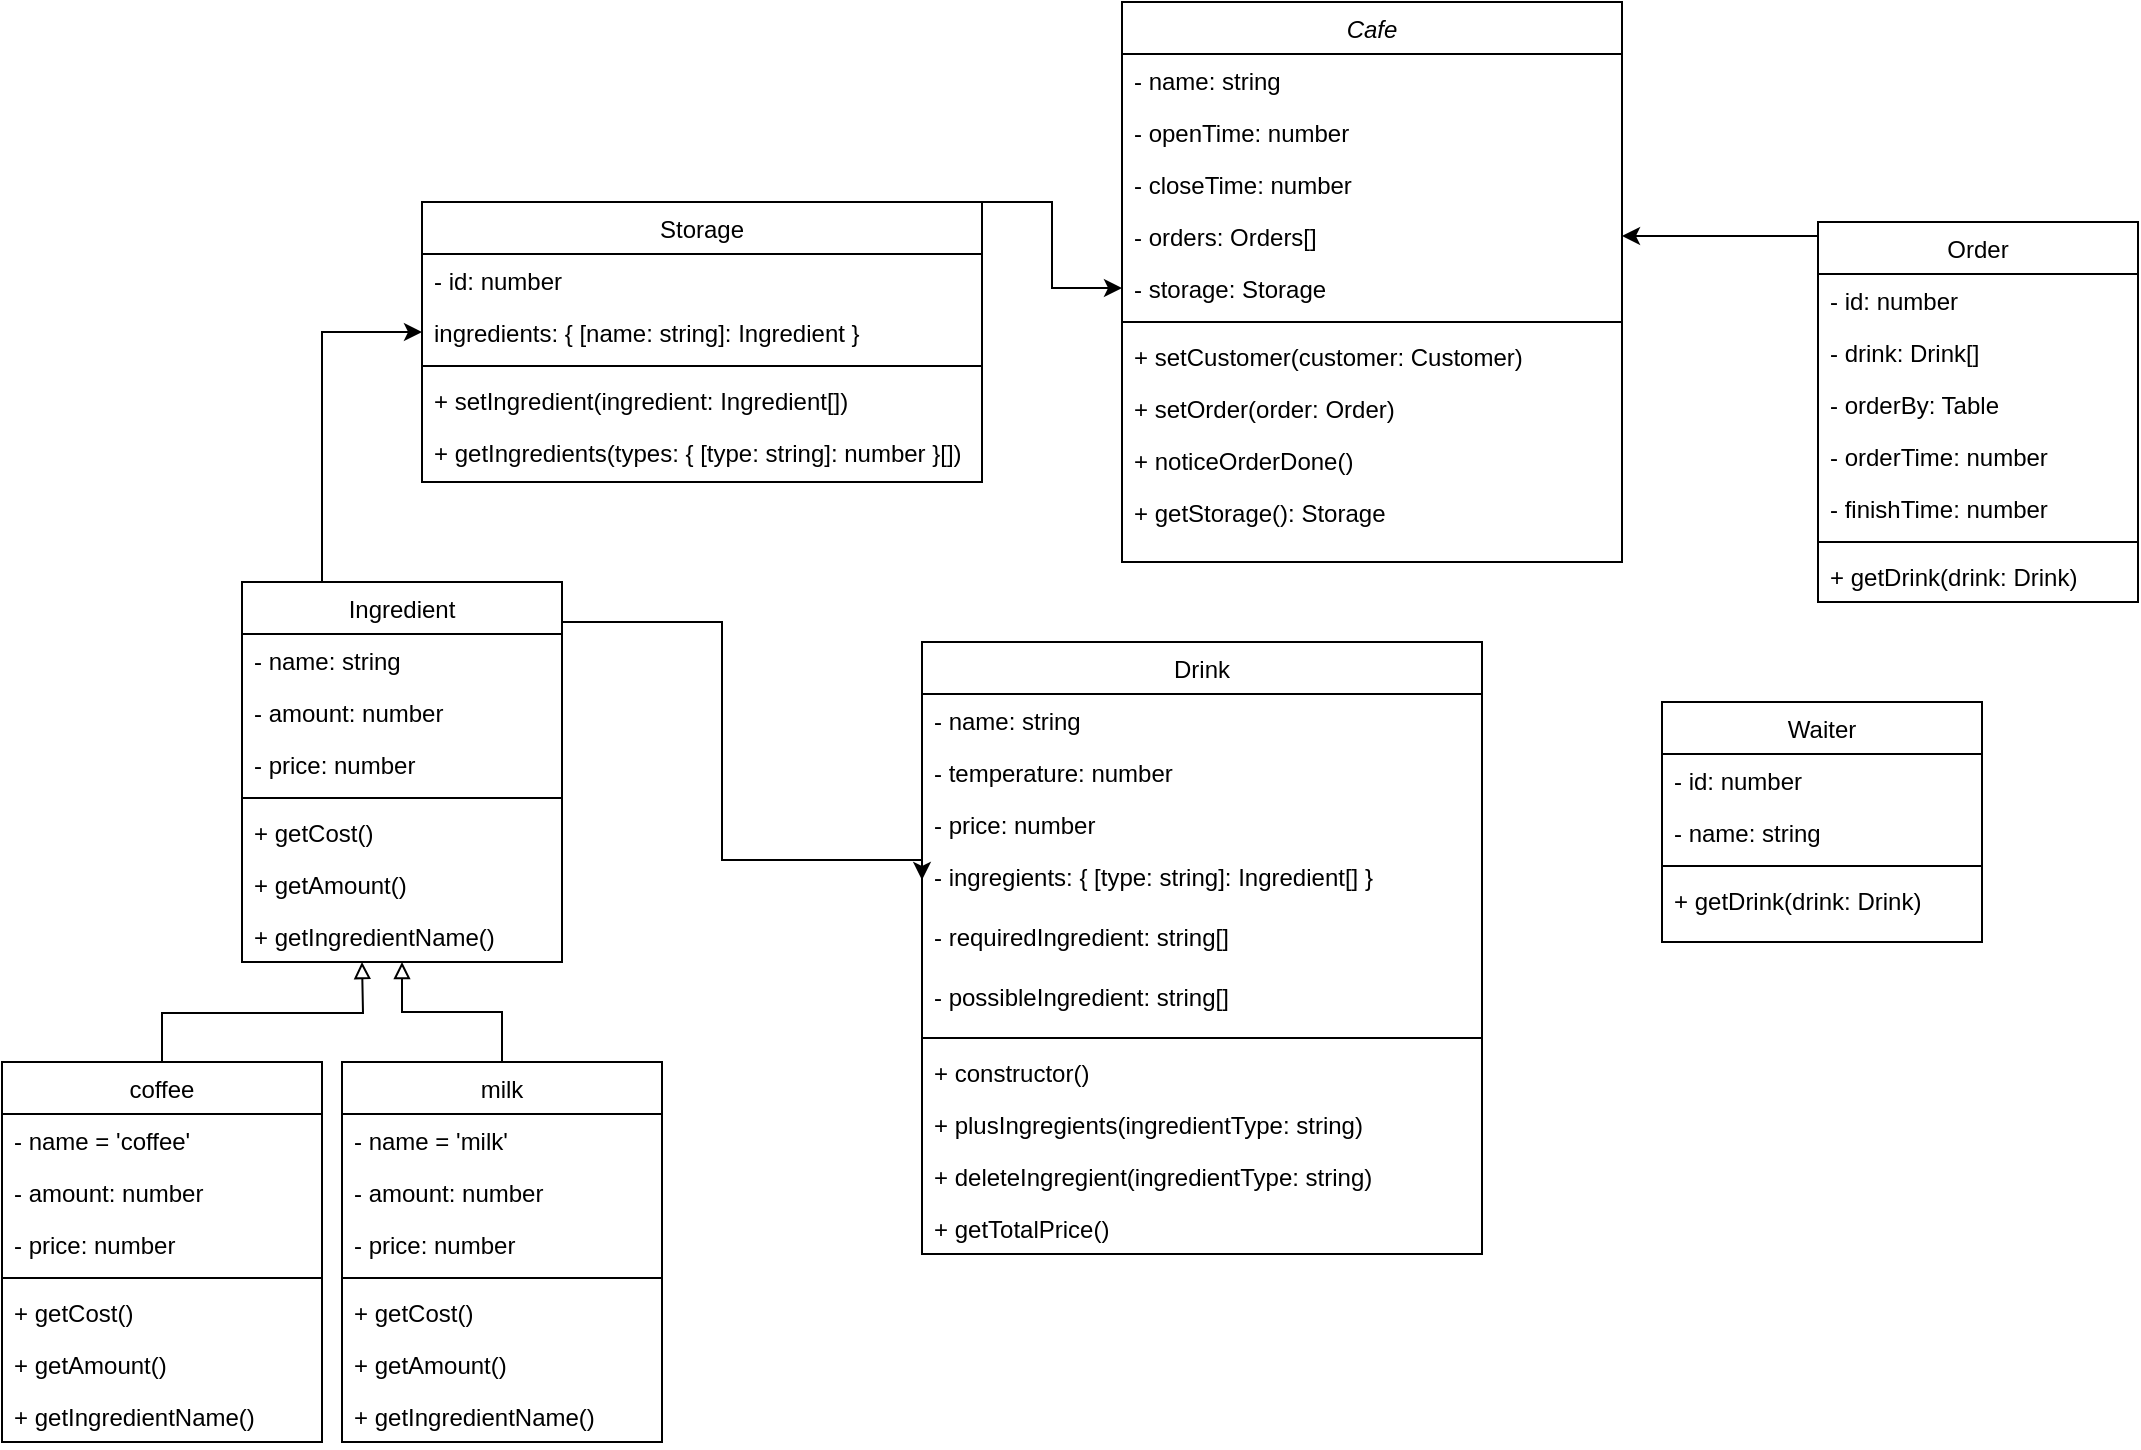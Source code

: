 <mxfile version="18.0.2" type="github">
  <diagram id="C5RBs43oDa-KdzZeNtuy" name="Page-1">
    <mxGraphModel dx="1773" dy="614" grid="1" gridSize="10" guides="1" tooltips="1" connect="1" arrows="1" fold="1" page="1" pageScale="1" pageWidth="827" pageHeight="1169" math="0" shadow="0">
      <root>
        <mxCell id="WIyWlLk6GJQsqaUBKTNV-0" />
        <mxCell id="WIyWlLk6GJQsqaUBKTNV-1" parent="WIyWlLk6GJQsqaUBKTNV-0" />
        <mxCell id="zkfFHV4jXpPFQw0GAbJ--0" value="Cafe" style="swimlane;fontStyle=2;align=center;verticalAlign=top;childLayout=stackLayout;horizontal=1;startSize=26;horizontalStack=0;resizeParent=1;resizeLast=0;collapsible=1;marginBottom=0;rounded=0;shadow=0;strokeWidth=1;" parent="WIyWlLk6GJQsqaUBKTNV-1" vertex="1">
          <mxGeometry x="160" y="20" width="250" height="280" as="geometry">
            <mxRectangle x="230" y="140" width="160" height="26" as="alternateBounds" />
          </mxGeometry>
        </mxCell>
        <mxCell id="zkfFHV4jXpPFQw0GAbJ--1" value="- name: string" style="text;align=left;verticalAlign=top;spacingLeft=4;spacingRight=4;overflow=hidden;rotatable=0;points=[[0,0.5],[1,0.5]];portConstraint=eastwest;" parent="zkfFHV4jXpPFQw0GAbJ--0" vertex="1">
          <mxGeometry y="26" width="250" height="26" as="geometry" />
        </mxCell>
        <mxCell id="zkfFHV4jXpPFQw0GAbJ--2" value="- openTime: number" style="text;align=left;verticalAlign=top;spacingLeft=4;spacingRight=4;overflow=hidden;rotatable=0;points=[[0,0.5],[1,0.5]];portConstraint=eastwest;rounded=0;shadow=0;html=0;" parent="zkfFHV4jXpPFQw0GAbJ--0" vertex="1">
          <mxGeometry y="52" width="250" height="26" as="geometry" />
        </mxCell>
        <mxCell id="zkfFHV4jXpPFQw0GAbJ--3" value="- closeTime: number&#xa;" style="text;align=left;verticalAlign=top;spacingLeft=4;spacingRight=4;overflow=hidden;rotatable=0;points=[[0,0.5],[1,0.5]];portConstraint=eastwest;rounded=0;shadow=0;html=0;" parent="zkfFHV4jXpPFQw0GAbJ--0" vertex="1">
          <mxGeometry y="78" width="250" height="26" as="geometry" />
        </mxCell>
        <mxCell id="sAn01Foec9Rcl2Rp1ehN-2" value="- orders: Orders[]" style="text;align=left;verticalAlign=top;spacingLeft=4;spacingRight=4;overflow=hidden;rotatable=0;points=[[0,0.5],[1,0.5]];portConstraint=eastwest;rounded=0;shadow=0;html=0;" vertex="1" parent="zkfFHV4jXpPFQw0GAbJ--0">
          <mxGeometry y="104" width="250" height="26" as="geometry" />
        </mxCell>
        <mxCell id="sAn01Foec9Rcl2Rp1ehN-3" value="- storage: Storage" style="text;align=left;verticalAlign=top;spacingLeft=4;spacingRight=4;overflow=hidden;rotatable=0;points=[[0,0.5],[1,0.5]];portConstraint=eastwest;rounded=0;shadow=0;html=0;" vertex="1" parent="zkfFHV4jXpPFQw0GAbJ--0">
          <mxGeometry y="130" width="250" height="26" as="geometry" />
        </mxCell>
        <mxCell id="zkfFHV4jXpPFQw0GAbJ--4" value="" style="line;html=1;strokeWidth=1;align=left;verticalAlign=middle;spacingTop=-1;spacingLeft=3;spacingRight=3;rotatable=0;labelPosition=right;points=[];portConstraint=eastwest;" parent="zkfFHV4jXpPFQw0GAbJ--0" vertex="1">
          <mxGeometry y="156" width="250" height="8" as="geometry" />
        </mxCell>
        <mxCell id="sAn01Foec9Rcl2Rp1ehN-4" value="+ setCustomer(customer: Customer)" style="text;align=left;verticalAlign=top;spacingLeft=4;spacingRight=4;overflow=hidden;rotatable=0;points=[[0,0.5],[1,0.5]];portConstraint=eastwest;rounded=0;shadow=0;html=0;" vertex="1" parent="zkfFHV4jXpPFQw0GAbJ--0">
          <mxGeometry y="164" width="250" height="26" as="geometry" />
        </mxCell>
        <mxCell id="sAn01Foec9Rcl2Rp1ehN-5" value="+ setOrder(order: Order)" style="text;align=left;verticalAlign=top;spacingLeft=4;spacingRight=4;overflow=hidden;rotatable=0;points=[[0,0.5],[1,0.5]];portConstraint=eastwest;rounded=0;shadow=0;html=0;" vertex="1" parent="zkfFHV4jXpPFQw0GAbJ--0">
          <mxGeometry y="190" width="250" height="26" as="geometry" />
        </mxCell>
        <mxCell id="sAn01Foec9Rcl2Rp1ehN-7" value="+ noticeOrderDone()" style="text;align=left;verticalAlign=top;spacingLeft=4;spacingRight=4;overflow=hidden;rotatable=0;points=[[0,0.5],[1,0.5]];portConstraint=eastwest;rounded=0;shadow=0;html=0;" vertex="1" parent="zkfFHV4jXpPFQw0GAbJ--0">
          <mxGeometry y="216" width="250" height="26" as="geometry" />
        </mxCell>
        <mxCell id="sAn01Foec9Rcl2Rp1ehN-45" value="+ getStorage(): Storage" style="text;align=left;verticalAlign=top;spacingLeft=4;spacingRight=4;overflow=hidden;rotatable=0;points=[[0,0.5],[1,0.5]];portConstraint=eastwest;rounded=0;shadow=0;html=0;" vertex="1" parent="zkfFHV4jXpPFQw0GAbJ--0">
          <mxGeometry y="242" width="250" height="26" as="geometry" />
        </mxCell>
        <mxCell id="sAn01Foec9Rcl2Rp1ehN-10" style="edgeStyle=orthogonalEdgeStyle;rounded=0;orthogonalLoop=1;jettySize=auto;html=1;exitX=0;exitY=0;exitDx=0;exitDy=0;entryX=1;entryY=0.5;entryDx=0;entryDy=0;" edge="1" parent="WIyWlLk6GJQsqaUBKTNV-1" source="zkfFHV4jXpPFQw0GAbJ--17" target="sAn01Foec9Rcl2Rp1ehN-2">
          <mxGeometry relative="1" as="geometry">
            <Array as="points">
              <mxPoint x="508" y="137" />
            </Array>
          </mxGeometry>
        </mxCell>
        <mxCell id="zkfFHV4jXpPFQw0GAbJ--17" value="Order" style="swimlane;fontStyle=0;align=center;verticalAlign=top;childLayout=stackLayout;horizontal=1;startSize=26;horizontalStack=0;resizeParent=1;resizeLast=0;collapsible=1;marginBottom=0;rounded=0;shadow=0;strokeWidth=1;" parent="WIyWlLk6GJQsqaUBKTNV-1" vertex="1">
          <mxGeometry x="508" y="130" width="160" height="190" as="geometry">
            <mxRectangle x="550" y="140" width="160" height="26" as="alternateBounds" />
          </mxGeometry>
        </mxCell>
        <mxCell id="zkfFHV4jXpPFQw0GAbJ--18" value="- id: number" style="text;align=left;verticalAlign=top;spacingLeft=4;spacingRight=4;overflow=hidden;rotatable=0;points=[[0,0.5],[1,0.5]];portConstraint=eastwest;" parent="zkfFHV4jXpPFQw0GAbJ--17" vertex="1">
          <mxGeometry y="26" width="160" height="26" as="geometry" />
        </mxCell>
        <mxCell id="zkfFHV4jXpPFQw0GAbJ--19" value="- drink: Drink[]" style="text;align=left;verticalAlign=top;spacingLeft=4;spacingRight=4;overflow=hidden;rotatable=0;points=[[0,0.5],[1,0.5]];portConstraint=eastwest;rounded=0;shadow=0;html=0;" parent="zkfFHV4jXpPFQw0GAbJ--17" vertex="1">
          <mxGeometry y="52" width="160" height="26" as="geometry" />
        </mxCell>
        <mxCell id="zkfFHV4jXpPFQw0GAbJ--20" value="- orderBy: Table" style="text;align=left;verticalAlign=top;spacingLeft=4;spacingRight=4;overflow=hidden;rotatable=0;points=[[0,0.5],[1,0.5]];portConstraint=eastwest;rounded=0;shadow=0;html=0;" parent="zkfFHV4jXpPFQw0GAbJ--17" vertex="1">
          <mxGeometry y="78" width="160" height="26" as="geometry" />
        </mxCell>
        <mxCell id="zkfFHV4jXpPFQw0GAbJ--21" value="- orderTime: number" style="text;align=left;verticalAlign=top;spacingLeft=4;spacingRight=4;overflow=hidden;rotatable=0;points=[[0,0.5],[1,0.5]];portConstraint=eastwest;rounded=0;shadow=0;html=0;" parent="zkfFHV4jXpPFQw0GAbJ--17" vertex="1">
          <mxGeometry y="104" width="160" height="26" as="geometry" />
        </mxCell>
        <mxCell id="zkfFHV4jXpPFQw0GAbJ--22" value="- finishTime: number" style="text;align=left;verticalAlign=top;spacingLeft=4;spacingRight=4;overflow=hidden;rotatable=0;points=[[0,0.5],[1,0.5]];portConstraint=eastwest;rounded=0;shadow=0;html=0;" parent="zkfFHV4jXpPFQw0GAbJ--17" vertex="1">
          <mxGeometry y="130" width="160" height="26" as="geometry" />
        </mxCell>
        <mxCell id="zkfFHV4jXpPFQw0GAbJ--23" value="" style="line;html=1;strokeWidth=1;align=left;verticalAlign=middle;spacingTop=-1;spacingLeft=3;spacingRight=3;rotatable=0;labelPosition=right;points=[];portConstraint=eastwest;" parent="zkfFHV4jXpPFQw0GAbJ--17" vertex="1">
          <mxGeometry y="156" width="160" height="8" as="geometry" />
        </mxCell>
        <mxCell id="sAn01Foec9Rcl2Rp1ehN-6" value="+ getDrink(drink: Drink)" style="text;align=left;verticalAlign=top;spacingLeft=4;spacingRight=4;overflow=hidden;rotatable=0;points=[[0,0.5],[1,0.5]];portConstraint=eastwest;" vertex="1" parent="zkfFHV4jXpPFQw0GAbJ--17">
          <mxGeometry y="164" width="160" height="26" as="geometry" />
        </mxCell>
        <mxCell id="sAn01Foec9Rcl2Rp1ehN-49" style="edgeStyle=orthogonalEdgeStyle;rounded=0;orthogonalLoop=1;jettySize=auto;html=1;exitX=0.25;exitY=0;exitDx=0;exitDy=0;entryX=0;entryY=0.5;entryDx=0;entryDy=0;" edge="1" parent="WIyWlLk6GJQsqaUBKTNV-1" source="sAn01Foec9Rcl2Rp1ehN-11" target="sAn01Foec9Rcl2Rp1ehN-38">
          <mxGeometry relative="1" as="geometry" />
        </mxCell>
        <mxCell id="sAn01Foec9Rcl2Rp1ehN-72" style="edgeStyle=orthogonalEdgeStyle;rounded=0;orthogonalLoop=1;jettySize=auto;html=1;exitX=1;exitY=0;exitDx=0;exitDy=0;entryX=0;entryY=0.5;entryDx=0;entryDy=0;endArrow=classic;endFill=1;" edge="1" parent="WIyWlLk6GJQsqaUBKTNV-1" source="sAn01Foec9Rcl2Rp1ehN-11" target="sAn01Foec9Rcl2Rp1ehN-32">
          <mxGeometry relative="1" as="geometry">
            <Array as="points">
              <mxPoint x="-120" y="330" />
              <mxPoint x="-40" y="330" />
              <mxPoint x="-40" y="449" />
            </Array>
          </mxGeometry>
        </mxCell>
        <mxCell id="sAn01Foec9Rcl2Rp1ehN-11" value="Ingredient" style="swimlane;fontStyle=0;align=center;verticalAlign=top;childLayout=stackLayout;horizontal=1;startSize=26;horizontalStack=0;resizeParent=1;resizeLast=0;collapsible=1;marginBottom=0;rounded=0;shadow=0;strokeWidth=1;" vertex="1" parent="WIyWlLk6GJQsqaUBKTNV-1">
          <mxGeometry x="-280" y="310" width="160" height="190" as="geometry">
            <mxRectangle x="550" y="140" width="160" height="26" as="alternateBounds" />
          </mxGeometry>
        </mxCell>
        <mxCell id="sAn01Foec9Rcl2Rp1ehN-12" value="- name: string" style="text;align=left;verticalAlign=top;spacingLeft=4;spacingRight=4;overflow=hidden;rotatable=0;points=[[0,0.5],[1,0.5]];portConstraint=eastwest;" vertex="1" parent="sAn01Foec9Rcl2Rp1ehN-11">
          <mxGeometry y="26" width="160" height="26" as="geometry" />
        </mxCell>
        <mxCell id="sAn01Foec9Rcl2Rp1ehN-14" value="- amount: number" style="text;align=left;verticalAlign=top;spacingLeft=4;spacingRight=4;overflow=hidden;rotatable=0;points=[[0,0.5],[1,0.5]];portConstraint=eastwest;rounded=0;shadow=0;html=0;" vertex="1" parent="sAn01Foec9Rcl2Rp1ehN-11">
          <mxGeometry y="52" width="160" height="26" as="geometry" />
        </mxCell>
        <mxCell id="sAn01Foec9Rcl2Rp1ehN-16" value="- price: number" style="text;align=left;verticalAlign=top;spacingLeft=4;spacingRight=4;overflow=hidden;rotatable=0;points=[[0,0.5],[1,0.5]];portConstraint=eastwest;rounded=0;shadow=0;html=0;" vertex="1" parent="sAn01Foec9Rcl2Rp1ehN-11">
          <mxGeometry y="78" width="160" height="26" as="geometry" />
        </mxCell>
        <mxCell id="sAn01Foec9Rcl2Rp1ehN-17" value="" style="line;html=1;strokeWidth=1;align=left;verticalAlign=middle;spacingTop=-1;spacingLeft=3;spacingRight=3;rotatable=0;labelPosition=right;points=[];portConstraint=eastwest;" vertex="1" parent="sAn01Foec9Rcl2Rp1ehN-11">
          <mxGeometry y="104" width="160" height="8" as="geometry" />
        </mxCell>
        <mxCell id="sAn01Foec9Rcl2Rp1ehN-18" value="+ getCost()" style="text;align=left;verticalAlign=top;spacingLeft=4;spacingRight=4;overflow=hidden;rotatable=0;points=[[0,0.5],[1,0.5]];portConstraint=eastwest;" vertex="1" parent="sAn01Foec9Rcl2Rp1ehN-11">
          <mxGeometry y="112" width="160" height="26" as="geometry" />
        </mxCell>
        <mxCell id="sAn01Foec9Rcl2Rp1ehN-19" value="+ getAmount()" style="text;align=left;verticalAlign=top;spacingLeft=4;spacingRight=4;overflow=hidden;rotatable=0;points=[[0,0.5],[1,0.5]];portConstraint=eastwest;" vertex="1" parent="sAn01Foec9Rcl2Rp1ehN-11">
          <mxGeometry y="138" width="160" height="26" as="geometry" />
        </mxCell>
        <mxCell id="sAn01Foec9Rcl2Rp1ehN-22" value="+ getIngredientName()" style="text;align=left;verticalAlign=top;spacingLeft=4;spacingRight=4;overflow=hidden;rotatable=0;points=[[0,0.5],[1,0.5]];portConstraint=eastwest;" vertex="1" parent="sAn01Foec9Rcl2Rp1ehN-11">
          <mxGeometry y="164" width="160" height="26" as="geometry" />
        </mxCell>
        <mxCell id="sAn01Foec9Rcl2Rp1ehN-23" value="Drink" style="swimlane;fontStyle=0;align=center;verticalAlign=top;childLayout=stackLayout;horizontal=1;startSize=26;horizontalStack=0;resizeParent=1;resizeLast=0;collapsible=1;marginBottom=0;rounded=0;shadow=0;strokeWidth=1;" vertex="1" parent="WIyWlLk6GJQsqaUBKTNV-1">
          <mxGeometry x="60" y="340" width="280" height="306" as="geometry">
            <mxRectangle x="550" y="140" width="160" height="26" as="alternateBounds" />
          </mxGeometry>
        </mxCell>
        <mxCell id="sAn01Foec9Rcl2Rp1ehN-24" value="- name: string" style="text;align=left;verticalAlign=top;spacingLeft=4;spacingRight=4;overflow=hidden;rotatable=0;points=[[0,0.5],[1,0.5]];portConstraint=eastwest;" vertex="1" parent="sAn01Foec9Rcl2Rp1ehN-23">
          <mxGeometry y="26" width="280" height="26" as="geometry" />
        </mxCell>
        <mxCell id="sAn01Foec9Rcl2Rp1ehN-25" value="- temperature: number" style="text;align=left;verticalAlign=top;spacingLeft=4;spacingRight=4;overflow=hidden;rotatable=0;points=[[0,0.5],[1,0.5]];portConstraint=eastwest;rounded=0;shadow=0;html=0;" vertex="1" parent="sAn01Foec9Rcl2Rp1ehN-23">
          <mxGeometry y="52" width="280" height="26" as="geometry" />
        </mxCell>
        <mxCell id="sAn01Foec9Rcl2Rp1ehN-26" value="- price: number" style="text;align=left;verticalAlign=top;spacingLeft=4;spacingRight=4;overflow=hidden;rotatable=0;points=[[0,0.5],[1,0.5]];portConstraint=eastwest;rounded=0;shadow=0;html=0;" vertex="1" parent="sAn01Foec9Rcl2Rp1ehN-23">
          <mxGeometry y="78" width="280" height="26" as="geometry" />
        </mxCell>
        <mxCell id="sAn01Foec9Rcl2Rp1ehN-32" value="- ingregients: { [type: string]: Ingredient[] }" style="text;align=left;verticalAlign=top;spacingLeft=4;spacingRight=4;overflow=hidden;rotatable=0;points=[[0,0.5],[1,0.5]];portConstraint=eastwest;rounded=0;shadow=0;html=0;" vertex="1" parent="sAn01Foec9Rcl2Rp1ehN-23">
          <mxGeometry y="104" width="280" height="30" as="geometry" />
        </mxCell>
        <mxCell id="sAn01Foec9Rcl2Rp1ehN-33" value="- requiredIngredient: string[]" style="text;align=left;verticalAlign=top;spacingLeft=4;spacingRight=4;overflow=hidden;rotatable=0;points=[[0,0.5],[1,0.5]];portConstraint=eastwest;rounded=0;shadow=0;html=0;" vertex="1" parent="sAn01Foec9Rcl2Rp1ehN-23">
          <mxGeometry y="134" width="280" height="30" as="geometry" />
        </mxCell>
        <mxCell id="sAn01Foec9Rcl2Rp1ehN-34" value="- possibleIngredient: string[]" style="text;align=left;verticalAlign=top;spacingLeft=4;spacingRight=4;overflow=hidden;rotatable=0;points=[[0,0.5],[1,0.5]];portConstraint=eastwest;rounded=0;shadow=0;html=0;" vertex="1" parent="sAn01Foec9Rcl2Rp1ehN-23">
          <mxGeometry y="164" width="280" height="30" as="geometry" />
        </mxCell>
        <mxCell id="sAn01Foec9Rcl2Rp1ehN-27" value="" style="line;html=1;strokeWidth=1;align=left;verticalAlign=middle;spacingTop=-1;spacingLeft=3;spacingRight=3;rotatable=0;labelPosition=right;points=[];portConstraint=eastwest;" vertex="1" parent="sAn01Foec9Rcl2Rp1ehN-23">
          <mxGeometry y="194" width="280" height="8" as="geometry" />
        </mxCell>
        <mxCell id="sAn01Foec9Rcl2Rp1ehN-28" value="+ constructor()" style="text;align=left;verticalAlign=top;spacingLeft=4;spacingRight=4;overflow=hidden;rotatable=0;points=[[0,0.5],[1,0.5]];portConstraint=eastwest;" vertex="1" parent="sAn01Foec9Rcl2Rp1ehN-23">
          <mxGeometry y="202" width="280" height="26" as="geometry" />
        </mxCell>
        <mxCell id="sAn01Foec9Rcl2Rp1ehN-31" value="+ plusIngregients(ingredientType: string)" style="text;align=left;verticalAlign=top;spacingLeft=4;spacingRight=4;overflow=hidden;rotatable=0;points=[[0,0.5],[1,0.5]];portConstraint=eastwest;" vertex="1" parent="sAn01Foec9Rcl2Rp1ehN-23">
          <mxGeometry y="228" width="280" height="26" as="geometry" />
        </mxCell>
        <mxCell id="sAn01Foec9Rcl2Rp1ehN-35" value="+ deleteIngregient(ingredientType: string)" style="text;align=left;verticalAlign=top;spacingLeft=4;spacingRight=4;overflow=hidden;rotatable=0;points=[[0,0.5],[1,0.5]];portConstraint=eastwest;" vertex="1" parent="sAn01Foec9Rcl2Rp1ehN-23">
          <mxGeometry y="254" width="280" height="26" as="geometry" />
        </mxCell>
        <mxCell id="sAn01Foec9Rcl2Rp1ehN-29" value="+ getTotalPrice()" style="text;align=left;verticalAlign=top;spacingLeft=4;spacingRight=4;overflow=hidden;rotatable=0;points=[[0,0.5],[1,0.5]];portConstraint=eastwest;" vertex="1" parent="sAn01Foec9Rcl2Rp1ehN-23">
          <mxGeometry y="280" width="280" height="26" as="geometry" />
        </mxCell>
        <mxCell id="sAn01Foec9Rcl2Rp1ehN-48" style="edgeStyle=orthogonalEdgeStyle;rounded=0;orthogonalLoop=1;jettySize=auto;html=1;exitX=1;exitY=0;exitDx=0;exitDy=0;" edge="1" parent="WIyWlLk6GJQsqaUBKTNV-1" source="sAn01Foec9Rcl2Rp1ehN-36" target="sAn01Foec9Rcl2Rp1ehN-3">
          <mxGeometry relative="1" as="geometry">
            <Array as="points">
              <mxPoint x="125" y="120" />
              <mxPoint x="125" y="163" />
            </Array>
          </mxGeometry>
        </mxCell>
        <mxCell id="sAn01Foec9Rcl2Rp1ehN-36" value="Storage" style="swimlane;fontStyle=0;align=center;verticalAlign=top;childLayout=stackLayout;horizontal=1;startSize=26;horizontalStack=0;resizeParent=1;resizeLast=0;collapsible=1;marginBottom=0;rounded=0;shadow=0;strokeWidth=1;" vertex="1" parent="WIyWlLk6GJQsqaUBKTNV-1">
          <mxGeometry x="-190" y="120" width="280" height="140" as="geometry">
            <mxRectangle x="550" y="140" width="160" height="26" as="alternateBounds" />
          </mxGeometry>
        </mxCell>
        <mxCell id="sAn01Foec9Rcl2Rp1ehN-37" value="- id: number" style="text;align=left;verticalAlign=top;spacingLeft=4;spacingRight=4;overflow=hidden;rotatable=0;points=[[0,0.5],[1,0.5]];portConstraint=eastwest;" vertex="1" parent="sAn01Foec9Rcl2Rp1ehN-36">
          <mxGeometry y="26" width="280" height="26" as="geometry" />
        </mxCell>
        <mxCell id="sAn01Foec9Rcl2Rp1ehN-38" value="ingredients: { [name: string]: Ingredient }" style="text;align=left;verticalAlign=top;spacingLeft=4;spacingRight=4;overflow=hidden;rotatable=0;points=[[0,0.5],[1,0.5]];portConstraint=eastwest;rounded=0;shadow=0;html=0;" vertex="1" parent="sAn01Foec9Rcl2Rp1ehN-36">
          <mxGeometry y="52" width="280" height="26" as="geometry" />
        </mxCell>
        <mxCell id="sAn01Foec9Rcl2Rp1ehN-42" value="" style="line;html=1;strokeWidth=1;align=left;verticalAlign=middle;spacingTop=-1;spacingLeft=3;spacingRight=3;rotatable=0;labelPosition=right;points=[];portConstraint=eastwest;" vertex="1" parent="sAn01Foec9Rcl2Rp1ehN-36">
          <mxGeometry y="78" width="280" height="8" as="geometry" />
        </mxCell>
        <mxCell id="sAn01Foec9Rcl2Rp1ehN-43" value="+ setIngredient(ingredient: Ingredient[])" style="text;align=left;verticalAlign=top;spacingLeft=4;spacingRight=4;overflow=hidden;rotatable=0;points=[[0,0.5],[1,0.5]];portConstraint=eastwest;" vertex="1" parent="sAn01Foec9Rcl2Rp1ehN-36">
          <mxGeometry y="86" width="280" height="26" as="geometry" />
        </mxCell>
        <mxCell id="sAn01Foec9Rcl2Rp1ehN-44" value="+ getIngredients(types: { [type: string]: number }[])" style="text;align=left;verticalAlign=top;spacingLeft=4;spacingRight=4;overflow=hidden;rotatable=0;points=[[0,0.5],[1,0.5]];portConstraint=eastwest;" vertex="1" parent="sAn01Foec9Rcl2Rp1ehN-36">
          <mxGeometry y="112" width="280" height="26" as="geometry" />
        </mxCell>
        <mxCell id="sAn01Foec9Rcl2Rp1ehN-67" style="edgeStyle=orthogonalEdgeStyle;rounded=0;orthogonalLoop=1;jettySize=auto;html=1;exitX=0.5;exitY=0;exitDx=0;exitDy=0;endArrow=block;endFill=0;" edge="1" parent="WIyWlLk6GJQsqaUBKTNV-1" source="sAn01Foec9Rcl2Rp1ehN-50">
          <mxGeometry relative="1" as="geometry">
            <mxPoint x="-220" y="500" as="targetPoint" />
          </mxGeometry>
        </mxCell>
        <mxCell id="sAn01Foec9Rcl2Rp1ehN-50" value="coffee" style="swimlane;fontStyle=0;align=center;verticalAlign=top;childLayout=stackLayout;horizontal=1;startSize=26;horizontalStack=0;resizeParent=1;resizeLast=0;collapsible=1;marginBottom=0;rounded=0;shadow=0;strokeWidth=1;" vertex="1" parent="WIyWlLk6GJQsqaUBKTNV-1">
          <mxGeometry x="-400" y="550" width="160" height="190" as="geometry">
            <mxRectangle x="550" y="140" width="160" height="26" as="alternateBounds" />
          </mxGeometry>
        </mxCell>
        <mxCell id="sAn01Foec9Rcl2Rp1ehN-51" value="- name = &#39;coffee&#39;" style="text;align=left;verticalAlign=top;spacingLeft=4;spacingRight=4;overflow=hidden;rotatable=0;points=[[0,0.5],[1,0.5]];portConstraint=eastwest;" vertex="1" parent="sAn01Foec9Rcl2Rp1ehN-50">
          <mxGeometry y="26" width="160" height="26" as="geometry" />
        </mxCell>
        <mxCell id="sAn01Foec9Rcl2Rp1ehN-52" value="- amount: number" style="text;align=left;verticalAlign=top;spacingLeft=4;spacingRight=4;overflow=hidden;rotatable=0;points=[[0,0.5],[1,0.5]];portConstraint=eastwest;rounded=0;shadow=0;html=0;" vertex="1" parent="sAn01Foec9Rcl2Rp1ehN-50">
          <mxGeometry y="52" width="160" height="26" as="geometry" />
        </mxCell>
        <mxCell id="sAn01Foec9Rcl2Rp1ehN-53" value="- price: number" style="text;align=left;verticalAlign=top;spacingLeft=4;spacingRight=4;overflow=hidden;rotatable=0;points=[[0,0.5],[1,0.5]];portConstraint=eastwest;rounded=0;shadow=0;html=0;" vertex="1" parent="sAn01Foec9Rcl2Rp1ehN-50">
          <mxGeometry y="78" width="160" height="26" as="geometry" />
        </mxCell>
        <mxCell id="sAn01Foec9Rcl2Rp1ehN-54" value="" style="line;html=1;strokeWidth=1;align=left;verticalAlign=middle;spacingTop=-1;spacingLeft=3;spacingRight=3;rotatable=0;labelPosition=right;points=[];portConstraint=eastwest;" vertex="1" parent="sAn01Foec9Rcl2Rp1ehN-50">
          <mxGeometry y="104" width="160" height="8" as="geometry" />
        </mxCell>
        <mxCell id="sAn01Foec9Rcl2Rp1ehN-55" value="+ getCost()" style="text;align=left;verticalAlign=top;spacingLeft=4;spacingRight=4;overflow=hidden;rotatable=0;points=[[0,0.5],[1,0.5]];portConstraint=eastwest;" vertex="1" parent="sAn01Foec9Rcl2Rp1ehN-50">
          <mxGeometry y="112" width="160" height="26" as="geometry" />
        </mxCell>
        <mxCell id="sAn01Foec9Rcl2Rp1ehN-56" value="+ getAmount()" style="text;align=left;verticalAlign=top;spacingLeft=4;spacingRight=4;overflow=hidden;rotatable=0;points=[[0,0.5],[1,0.5]];portConstraint=eastwest;" vertex="1" parent="sAn01Foec9Rcl2Rp1ehN-50">
          <mxGeometry y="138" width="160" height="26" as="geometry" />
        </mxCell>
        <mxCell id="sAn01Foec9Rcl2Rp1ehN-57" value="+ getIngredientName()" style="text;align=left;verticalAlign=top;spacingLeft=4;spacingRight=4;overflow=hidden;rotatable=0;points=[[0,0.5],[1,0.5]];portConstraint=eastwest;" vertex="1" parent="sAn01Foec9Rcl2Rp1ehN-50">
          <mxGeometry y="164" width="160" height="26" as="geometry" />
        </mxCell>
        <mxCell id="sAn01Foec9Rcl2Rp1ehN-71" style="edgeStyle=orthogonalEdgeStyle;rounded=0;orthogonalLoop=1;jettySize=auto;html=1;exitX=0.5;exitY=0;exitDx=0;exitDy=0;entryX=0.5;entryY=1;entryDx=0;entryDy=0;entryPerimeter=0;endArrow=block;endFill=0;" edge="1" parent="WIyWlLk6GJQsqaUBKTNV-1" source="sAn01Foec9Rcl2Rp1ehN-58" target="sAn01Foec9Rcl2Rp1ehN-22">
          <mxGeometry relative="1" as="geometry" />
        </mxCell>
        <mxCell id="sAn01Foec9Rcl2Rp1ehN-58" value="milk" style="swimlane;fontStyle=0;align=center;verticalAlign=top;childLayout=stackLayout;horizontal=1;startSize=26;horizontalStack=0;resizeParent=1;resizeLast=0;collapsible=1;marginBottom=0;rounded=0;shadow=0;strokeWidth=1;" vertex="1" parent="WIyWlLk6GJQsqaUBKTNV-1">
          <mxGeometry x="-230" y="550" width="160" height="190" as="geometry">
            <mxRectangle x="550" y="140" width="160" height="26" as="alternateBounds" />
          </mxGeometry>
        </mxCell>
        <mxCell id="sAn01Foec9Rcl2Rp1ehN-59" value="- name = &#39;milk&#39;" style="text;align=left;verticalAlign=top;spacingLeft=4;spacingRight=4;overflow=hidden;rotatable=0;points=[[0,0.5],[1,0.5]];portConstraint=eastwest;" vertex="1" parent="sAn01Foec9Rcl2Rp1ehN-58">
          <mxGeometry y="26" width="160" height="26" as="geometry" />
        </mxCell>
        <mxCell id="sAn01Foec9Rcl2Rp1ehN-60" value="- amount: number" style="text;align=left;verticalAlign=top;spacingLeft=4;spacingRight=4;overflow=hidden;rotatable=0;points=[[0,0.5],[1,0.5]];portConstraint=eastwest;rounded=0;shadow=0;html=0;" vertex="1" parent="sAn01Foec9Rcl2Rp1ehN-58">
          <mxGeometry y="52" width="160" height="26" as="geometry" />
        </mxCell>
        <mxCell id="sAn01Foec9Rcl2Rp1ehN-61" value="- price: number" style="text;align=left;verticalAlign=top;spacingLeft=4;spacingRight=4;overflow=hidden;rotatable=0;points=[[0,0.5],[1,0.5]];portConstraint=eastwest;rounded=0;shadow=0;html=0;" vertex="1" parent="sAn01Foec9Rcl2Rp1ehN-58">
          <mxGeometry y="78" width="160" height="26" as="geometry" />
        </mxCell>
        <mxCell id="sAn01Foec9Rcl2Rp1ehN-62" value="" style="line;html=1;strokeWidth=1;align=left;verticalAlign=middle;spacingTop=-1;spacingLeft=3;spacingRight=3;rotatable=0;labelPosition=right;points=[];portConstraint=eastwest;" vertex="1" parent="sAn01Foec9Rcl2Rp1ehN-58">
          <mxGeometry y="104" width="160" height="8" as="geometry" />
        </mxCell>
        <mxCell id="sAn01Foec9Rcl2Rp1ehN-63" value="+ getCost()" style="text;align=left;verticalAlign=top;spacingLeft=4;spacingRight=4;overflow=hidden;rotatable=0;points=[[0,0.5],[1,0.5]];portConstraint=eastwest;" vertex="1" parent="sAn01Foec9Rcl2Rp1ehN-58">
          <mxGeometry y="112" width="160" height="26" as="geometry" />
        </mxCell>
        <mxCell id="sAn01Foec9Rcl2Rp1ehN-64" value="+ getAmount()" style="text;align=left;verticalAlign=top;spacingLeft=4;spacingRight=4;overflow=hidden;rotatable=0;points=[[0,0.5],[1,0.5]];portConstraint=eastwest;" vertex="1" parent="sAn01Foec9Rcl2Rp1ehN-58">
          <mxGeometry y="138" width="160" height="26" as="geometry" />
        </mxCell>
        <mxCell id="sAn01Foec9Rcl2Rp1ehN-65" value="+ getIngredientName()" style="text;align=left;verticalAlign=top;spacingLeft=4;spacingRight=4;overflow=hidden;rotatable=0;points=[[0,0.5],[1,0.5]];portConstraint=eastwest;" vertex="1" parent="sAn01Foec9Rcl2Rp1ehN-58">
          <mxGeometry y="164" width="160" height="26" as="geometry" />
        </mxCell>
        <mxCell id="sAn01Foec9Rcl2Rp1ehN-73" value="Waiter" style="swimlane;fontStyle=0;align=center;verticalAlign=top;childLayout=stackLayout;horizontal=1;startSize=26;horizontalStack=0;resizeParent=1;resizeLast=0;collapsible=1;marginBottom=0;rounded=0;shadow=0;strokeWidth=1;" vertex="1" parent="WIyWlLk6GJQsqaUBKTNV-1">
          <mxGeometry x="430" y="370" width="160" height="120" as="geometry">
            <mxRectangle x="550" y="140" width="160" height="26" as="alternateBounds" />
          </mxGeometry>
        </mxCell>
        <mxCell id="sAn01Foec9Rcl2Rp1ehN-74" value="- id: number" style="text;align=left;verticalAlign=top;spacingLeft=4;spacingRight=4;overflow=hidden;rotatable=0;points=[[0,0.5],[1,0.5]];portConstraint=eastwest;" vertex="1" parent="sAn01Foec9Rcl2Rp1ehN-73">
          <mxGeometry y="26" width="160" height="26" as="geometry" />
        </mxCell>
        <mxCell id="sAn01Foec9Rcl2Rp1ehN-75" value="- name: string" style="text;align=left;verticalAlign=top;spacingLeft=4;spacingRight=4;overflow=hidden;rotatable=0;points=[[0,0.5],[1,0.5]];portConstraint=eastwest;rounded=0;shadow=0;html=0;" vertex="1" parent="sAn01Foec9Rcl2Rp1ehN-73">
          <mxGeometry y="52" width="160" height="26" as="geometry" />
        </mxCell>
        <mxCell id="sAn01Foec9Rcl2Rp1ehN-79" value="" style="line;html=1;strokeWidth=1;align=left;verticalAlign=middle;spacingTop=-1;spacingLeft=3;spacingRight=3;rotatable=0;labelPosition=right;points=[];portConstraint=eastwest;" vertex="1" parent="sAn01Foec9Rcl2Rp1ehN-73">
          <mxGeometry y="78" width="160" height="8" as="geometry" />
        </mxCell>
        <mxCell id="sAn01Foec9Rcl2Rp1ehN-80" value="+ getDrink(drink: Drink)" style="text;align=left;verticalAlign=top;spacingLeft=4;spacingRight=4;overflow=hidden;rotatable=0;points=[[0,0.5],[1,0.5]];portConstraint=eastwest;" vertex="1" parent="sAn01Foec9Rcl2Rp1ehN-73">
          <mxGeometry y="86" width="160" height="26" as="geometry" />
        </mxCell>
      </root>
    </mxGraphModel>
  </diagram>
</mxfile>
